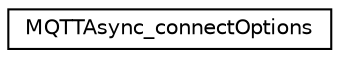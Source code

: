 digraph "Graphical Class Hierarchy"
{
 // LATEX_PDF_SIZE
  edge [fontname="Helvetica",fontsize="10",labelfontname="Helvetica",labelfontsize="10"];
  node [fontname="Helvetica",fontsize="10",shape=record];
  rankdir="LR";
  Node0 [label="MQTTAsync_connectOptions",height=0.2,width=0.4,color="black", fillcolor="white", style="filled",URL="$structMQTTAsync__connectOptions.html",tooltip=" "];
}

